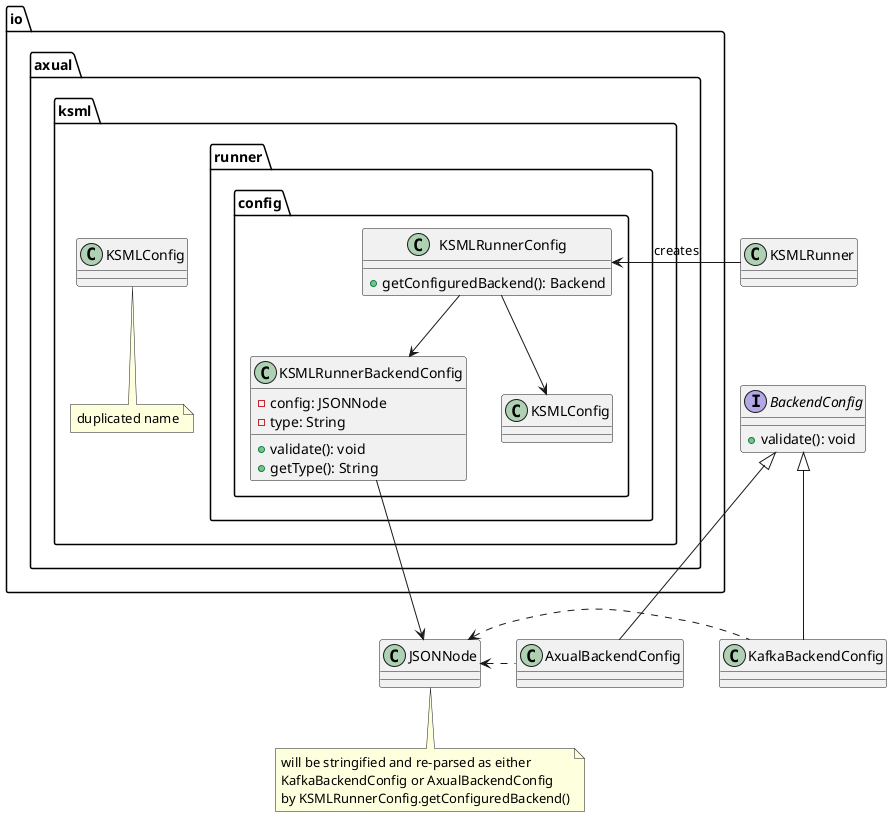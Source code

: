 @startuml

' see https://plantuml.com/class-diagram

package io.axual.ksml.runner.config {

  class KSMLRunnerConfig {
  	+ getConfiguredBackend(): Backend
  }

  class KSMLRunnerBackendConfig {
  	-config: JSONNode
  	-type: String
  	+validate(): void
  	+getType(): String
  }

  class KSMLConfig

}

package io.axual.ksml {
  class "KSMLConfig" as ksmlconfig2
  note bottom of ksmlconfig2: duplicated name
}

class KSMLRunner {}



interface BackendConfig {
	+validate(): void
}


KSMLRunnerConfig --> KSMLConfig
KSMLRunnerConfig --> KSMLRunnerBackendConfig
KSMLRunnerBackendConfig --> JSONNode
note bottom of JSONNode: will be stringified and re-parsed as either\nKafkaBackendConfig or AxualBackendConfig\nby KSMLRunnerConfig.getConfiguredBackend()
JSONNode <. KafkaBackendConfig
JSONNode <. AxualBackendConfig

BackendConfig <|-- KafkaBackendConfig
BackendConfig <|-- AxualBackendConfig

KSMLRunner -> KSMLRunnerConfig: creates

@enduml